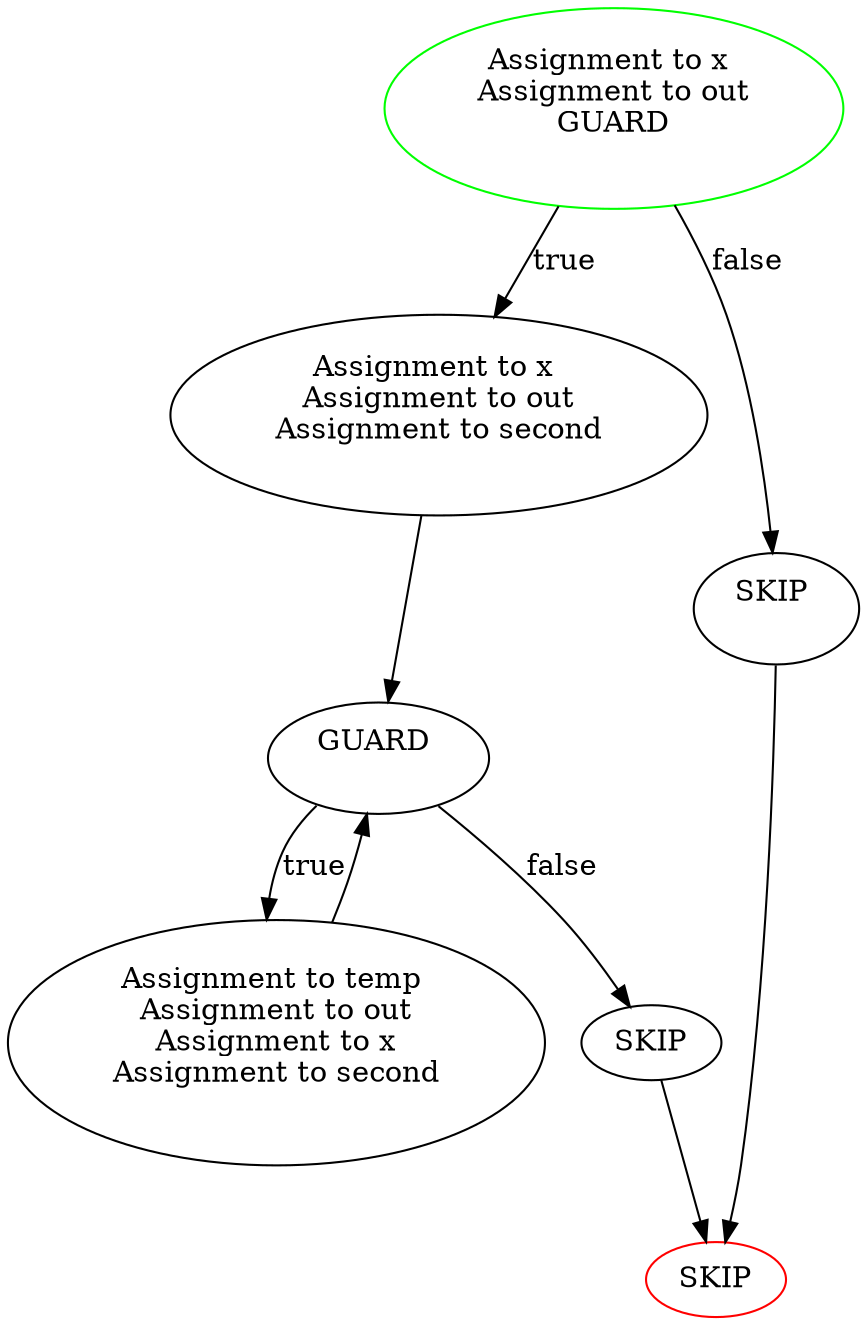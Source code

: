 digraph G {
  // Entry node
  0 [shape=ellipse, color=green];
  // Exit node
  6 [shape=ellipse, color=red];
  0 [label="Assignment to x \n Assignment to out \n GUARD \n "];
  1 [label="Assignment to x \n Assignment to out \n Assignment to second \n "];
  2 [label="GUARD \n "];
  3 [label="Assignment to temp \n Assignment to out \n Assignment to x \n Assignment to second \n "];
  4 [label="SKIP"];
  5 [label="SKIP \n "];
  6 [label="SKIP"];
0 -> 1 [label="true"];
0 -> 5 [label="false"];1 -> 2;
2 -> 3 [label="true"];
2 -> 4 [label="false"];3 -> 2;
4 -> 6;
5 -> 6;
}
